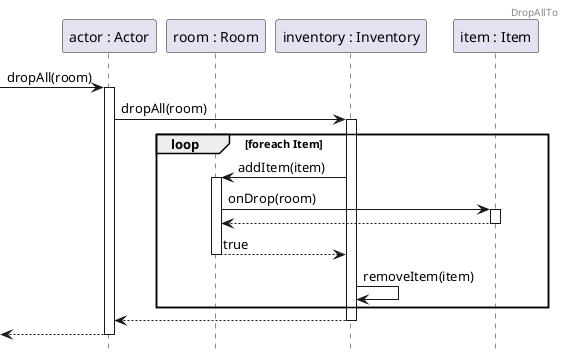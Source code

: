 @startuml DropAllTo
header DropAllTo
hide footbox
participant Actor as "actor : Actor"
participant Room as "room : Room"
participant Inventory as "inventory : Inventory"
participant Item as "item : Item"

-> Actor ++: dropAll(room)
Actor -> Inventory++: dropAll(room)
loop foreach Item
    Inventory -> Room++: addItem(item)
    Room -> Item ++: onDrop(room)
    return
    return true
    Inventory -> Inventory : removeItem(item)
end

return
return
@enduml